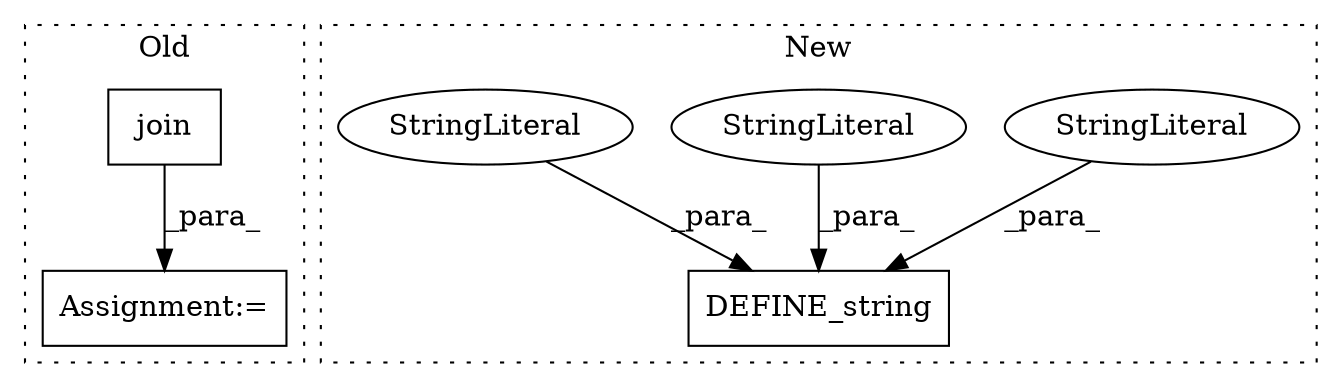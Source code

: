 digraph G {
subgraph cluster0 {
1 [label="join" a="32" s="1298,1352" l="5,1" shape="box"];
6 [label="Assignment:=" a="7" s="1289" l="1" shape="box"];
label = "Old";
style="dotted";
}
subgraph cluster1 {
2 [label="DEFINE_string" a="32" s="952,1131" l="14,1" shape="box"];
3 [label="StringLiteral" a="45" s="998" l="92" shape="ellipse"];
4 [label="StringLiteral" a="45" s="1091" l="40" shape="ellipse"];
5 [label="StringLiteral" a="45" s="966" l="31" shape="ellipse"];
label = "New";
style="dotted";
}
1 -> 6 [label="_para_"];
3 -> 2 [label="_para_"];
4 -> 2 [label="_para_"];
5 -> 2 [label="_para_"];
}